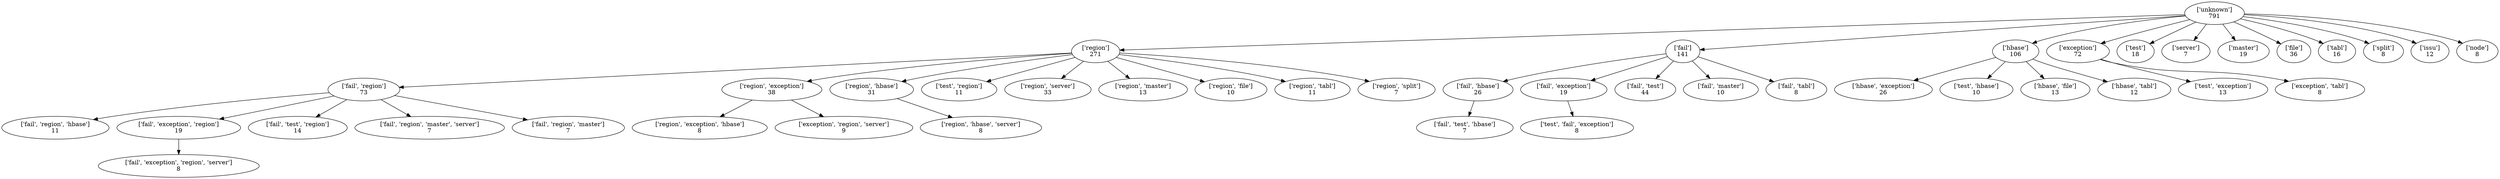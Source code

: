 strict digraph  {
	"['unknown']
791" -> "['region']
271";
	"['unknown']
791" -> "['fail']
141";
	"['unknown']
791" -> "['hbase']
106";
	"['unknown']
791" -> "['exception']
72";
	"['unknown']
791" -> "['test']
18";
	"['unknown']
791" -> "['server']
7";
	"['unknown']
791" -> "['master']
19";
	"['unknown']
791" -> "['file']
36";
	"['unknown']
791" -> "['tabl']
16";
	"['unknown']
791" -> "['split']
8";
	"['unknown']
791" -> "['issu']
12";
	"['unknown']
791" -> "['node']
8";
	"['region']
271" -> "['fail', 'region']
73";
	"['region']
271" -> "['region', 'exception']
38";
	"['region']
271" -> "['region', 'hbase']
31";
	"['region']
271" -> "['test', 'region']
11";
	"['region']
271" -> "['region', 'server']
33";
	"['region']
271" -> "['region', 'master']
13";
	"['region']
271" -> "['region', 'file']
10";
	"['region']
271" -> "['region', 'tabl']
11";
	"['region']
271" -> "['region', 'split']
7";
	"['fail']
141" -> "['fail', 'hbase']
26";
	"['fail']
141" -> "['fail', 'exception']
19";
	"['fail']
141" -> "['fail', 'test']
44";
	"['fail']
141" -> "['fail', 'master']
10";
	"['fail']
141" -> "['fail', 'tabl']
8";
	"['hbase']
106" -> "['hbase', 'exception']
26";
	"['hbase']
106" -> "['test', 'hbase']
10";
	"['hbase']
106" -> "['hbase', 'file']
13";
	"['hbase']
106" -> "['hbase', 'tabl']
12";
	"['exception']
72" -> "['test', 'exception']
13";
	"['exception']
72" -> "['exception', 'tabl']
8";
	"['fail', 'region']
73" -> "['fail', 'region', 'hbase']
11";
	"['fail', 'region']
73" -> "['fail', 'exception', 'region']
19";
	"['fail', 'region']
73" -> "['fail', 'test', 'region']
14";
	"['fail', 'region']
73" -> "['fail', 'region', 'master', 'server']
7";
	"['fail', 'region']
73" -> "['fail', 'region', 'master']
7";
	"['region', 'exception']
38" -> "['region', 'exception', 'hbase']
8";
	"['region', 'exception']
38" -> "['exception', 'region', 'server']
9";
	"['region', 'hbase']
31" -> "['region', 'hbase', 'server']
8";
	"['fail', 'hbase']
26" -> "['fail', 'test', 'hbase']
7";
	"['fail', 'exception']
19" -> "['test', 'fail', 'exception']
8";
	"['fail', 'exception', 'region']
19" -> "['fail', 'exception', 'region', 'server']
8";
}
